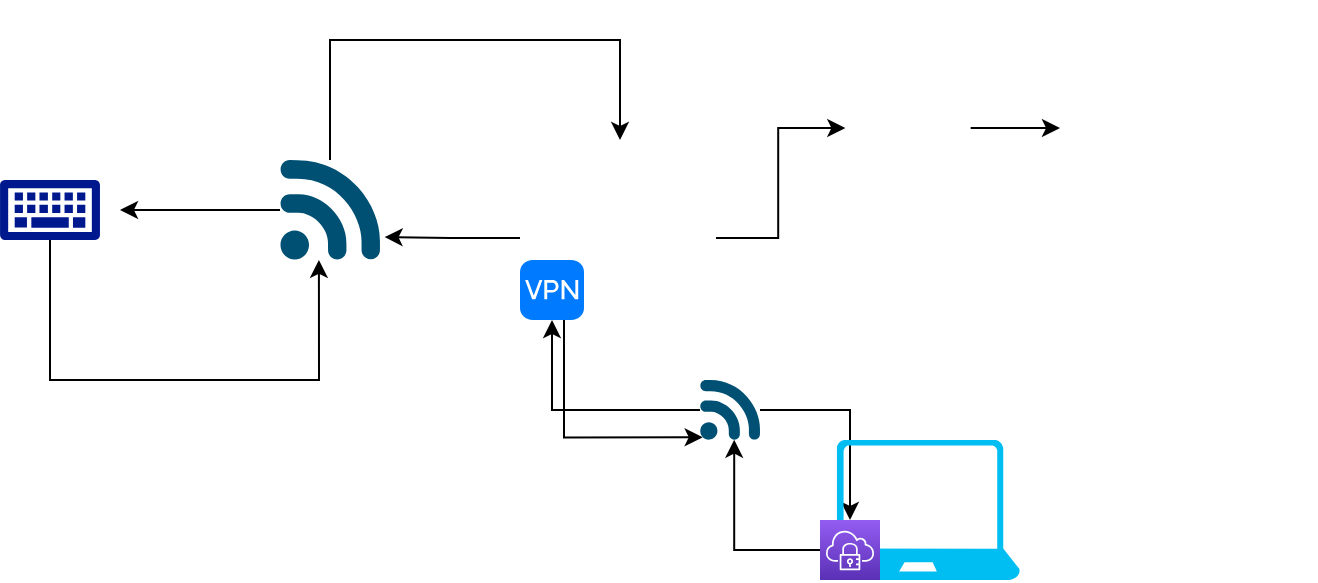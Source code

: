 <mxfile version="13.1.3" type="github">
  <diagram id="wAX-wMHq2Bv0zb3NqRvH" name="Page-1">
    <mxGraphModel dx="1746" dy="998" grid="1" gridSize="10" guides="1" tooltips="1" connect="1" arrows="1" fold="1" page="1" pageScale="1" pageWidth="827" pageHeight="1169" math="0" shadow="0">
      <root>
        <mxCell id="0" />
        <mxCell id="1" parent="0" />
        <mxCell id="d4zSdRbsA9QHT7K2mf8D-13" style="edgeStyle=orthogonalEdgeStyle;rounded=0;orthogonalLoop=1;jettySize=auto;html=1;" edge="1" parent="1" source="d4zSdRbsA9QHT7K2mf8D-11" target="d4zSdRbsA9QHT7K2mf8D-9">
          <mxGeometry relative="1" as="geometry" />
        </mxCell>
        <mxCell id="S0M7ZQBZUYb1YyoEZiFY-18" style="edgeStyle=orthogonalEdgeStyle;rounded=0;orthogonalLoop=1;jettySize=auto;html=1;" parent="1" source="S0M7ZQBZUYb1YyoEZiFY-1" target="S0M7ZQBZUYb1YyoEZiFY-17" edge="1">
          <mxGeometry relative="1" as="geometry" />
        </mxCell>
        <mxCell id="d4zSdRbsA9QHT7K2mf8D-3" style="edgeStyle=orthogonalEdgeStyle;rounded=0;orthogonalLoop=1;jettySize=auto;html=1;entryX=1.046;entryY=0.77;entryDx=0;entryDy=0;entryPerimeter=0;" edge="1" parent="1" source="S0M7ZQBZUYb1YyoEZiFY-1" target="d4zSdRbsA9QHT7K2mf8D-1">
          <mxGeometry relative="1" as="geometry" />
        </mxCell>
        <mxCell id="S0M7ZQBZUYb1YyoEZiFY-1" value="" style="shape=image;html=1;verticalAlign=top;verticalLabelPosition=bottom;labelBackgroundColor=#ffffff;imageAspect=0;aspect=fixed;image=https://cdn4.iconfinder.com/data/icons/logos-and-brands/512/272_Raspberry_Pi_logo-128.png;fontFamily=SF Pro;" parent="1" vertex="1">
          <mxGeometry x="390" y="350" width="98" height="98" as="geometry" />
        </mxCell>
        <mxCell id="S0M7ZQBZUYb1YyoEZiFY-10" value="" style="shape=image;html=1;verticalAlign=top;verticalLabelPosition=bottom;labelBackgroundColor=#ffffff;imageAspect=0;aspect=fixed;image=https://cdn2.iconfinder.com/data/icons/pack1-baco-flurry-icons-style/128/XAMPP.png" parent="1" vertex="1">
          <mxGeometry x="460" y="410" width="40" height="40" as="geometry" />
        </mxCell>
        <mxCell id="S0M7ZQBZUYb1YyoEZiFY-20" style="edgeStyle=orthogonalEdgeStyle;rounded=0;orthogonalLoop=1;jettySize=auto;html=1;" parent="1" source="S0M7ZQBZUYb1YyoEZiFY-17" target="S0M7ZQBZUYb1YyoEZiFY-19" edge="1">
          <mxGeometry relative="1" as="geometry" />
        </mxCell>
        <mxCell id="S0M7ZQBZUYb1YyoEZiFY-17" value="" style="shape=image;html=1;verticalAlign=top;verticalLabelPosition=bottom;labelBackgroundColor=#ffffff;imageAspect=0;aspect=fixed;image=https://cdn3.iconfinder.com/data/icons/google-material-design-icons/48/ic_settings_input_hdmi_48px-128.png;rotation=50;" parent="1" vertex="1">
          <mxGeometry x="560" y="320" width="48" height="48" as="geometry" />
        </mxCell>
        <mxCell id="S0M7ZQBZUYb1YyoEZiFY-19" value="" style="shape=image;html=1;verticalAlign=top;verticalLabelPosition=bottom;labelBackgroundColor=#ffffff;imageAspect=0;aspect=fixed;image=https://cdn2.iconfinder.com/data/icons/ios-7-icons/50/tv-128.png" parent="1" vertex="1">
          <mxGeometry x="660" y="280" width="128" height="128" as="geometry" />
        </mxCell>
        <mxCell id="S0M7ZQBZUYb1YyoEZiFY-21" value="" style="shape=image;html=1;verticalAlign=top;verticalLabelPosition=bottom;labelBackgroundColor=#ffffff;imageAspect=0;aspect=fixed;image=https://cdn4.iconfinder.com/data/icons/flat-brand-logo-2/512/lg-128.png" parent="1" vertex="1">
          <mxGeometry x="695" y="310" width="58" height="58" as="geometry" />
        </mxCell>
        <mxCell id="d4zSdRbsA9QHT7K2mf8D-2" style="edgeStyle=orthogonalEdgeStyle;rounded=0;orthogonalLoop=1;jettySize=auto;html=1;" edge="1" parent="1" source="d4zSdRbsA9QHT7K2mf8D-1">
          <mxGeometry relative="1" as="geometry">
            <mxPoint x="190" y="385" as="targetPoint" />
          </mxGeometry>
        </mxCell>
        <mxCell id="d4zSdRbsA9QHT7K2mf8D-7" style="edgeStyle=orthogonalEdgeStyle;rounded=0;orthogonalLoop=1;jettySize=auto;html=1;" edge="1" parent="1" source="d4zSdRbsA9QHT7K2mf8D-1">
          <mxGeometry relative="1" as="geometry">
            <mxPoint x="440" y="350" as="targetPoint" />
            <Array as="points">
              <mxPoint x="295" y="300" />
              <mxPoint x="440" y="300" />
            </Array>
          </mxGeometry>
        </mxCell>
        <mxCell id="d4zSdRbsA9QHT7K2mf8D-1" value="" style="points=[[0.005,0.09,0],[0.08,0,0],[0.76,0.25,0],[1,0.92,0],[0.91,0.995,0],[0.57,0.995,0],[0.045,0.955,0],[0.005,0.43,0]];verticalLabelPosition=bottom;html=1;verticalAlign=top;aspect=fixed;align=center;pointerEvents=1;shape=mxgraph.cisco19.3g_4g_indicator;fillColor=#005073;strokeColor=none;" vertex="1" parent="1">
          <mxGeometry x="270" y="360" width="50" height="50" as="geometry" />
        </mxCell>
        <mxCell id="d4zSdRbsA9QHT7K2mf8D-5" style="edgeStyle=orthogonalEdgeStyle;rounded=0;orthogonalLoop=1;jettySize=auto;html=1;entryX=0.389;entryY=0.999;entryDx=0;entryDy=0;entryPerimeter=0;" edge="1" parent="1" source="d4zSdRbsA9QHT7K2mf8D-4" target="d4zSdRbsA9QHT7K2mf8D-1">
          <mxGeometry relative="1" as="geometry">
            <mxPoint x="290" y="470" as="targetPoint" />
            <Array as="points">
              <mxPoint x="155" y="470" />
              <mxPoint x="290" y="470" />
            </Array>
          </mxGeometry>
        </mxCell>
        <mxCell id="d4zSdRbsA9QHT7K2mf8D-4" value="" style="aspect=fixed;pointerEvents=1;shadow=0;dashed=0;html=1;strokeColor=none;labelPosition=center;verticalLabelPosition=bottom;verticalAlign=top;align=center;fillColor=#00188D;shape=mxgraph.mscae.enterprise.keyboard" vertex="1" parent="1">
          <mxGeometry x="130" y="370" width="50" height="30" as="geometry" />
        </mxCell>
        <mxCell id="d4zSdRbsA9QHT7K2mf8D-15" style="edgeStyle=orthogonalEdgeStyle;rounded=0;orthogonalLoop=1;jettySize=auto;html=1;entryX=0.045;entryY=0.955;entryDx=0;entryDy=0;entryPerimeter=0;" edge="1" parent="1" target="d4zSdRbsA9QHT7K2mf8D-11">
          <mxGeometry relative="1" as="geometry">
            <mxPoint x="412" y="440" as="sourcePoint" />
            <Array as="points">
              <mxPoint x="412" y="499" />
            </Array>
          </mxGeometry>
        </mxCell>
        <mxCell id="d4zSdRbsA9QHT7K2mf8D-8" value="" style="html=1;strokeWidth=1;shadow=0;dashed=0;shape=mxgraph.ios7.misc.vpn;fillColor=#007AFF;strokeColor=none;buttonText=;strokeColor2=#222222;fontColor=#222222;fontSize=8;verticalLabelPosition=bottom;verticalAlign=top;align=center;" vertex="1" parent="1">
          <mxGeometry x="390" y="410" width="32" height="30" as="geometry" />
        </mxCell>
        <mxCell id="d4zSdRbsA9QHT7K2mf8D-10" value="" style="verticalLabelPosition=bottom;html=1;verticalAlign=top;align=center;strokeColor=none;fillColor=#00BEF2;shape=mxgraph.azure.laptop;pointerEvents=1;" vertex="1" parent="1">
          <mxGeometry x="540" y="500" width="100" height="70" as="geometry" />
        </mxCell>
        <mxCell id="d4zSdRbsA9QHT7K2mf8D-12" style="edgeStyle=orthogonalEdgeStyle;rounded=0;orthogonalLoop=1;jettySize=auto;html=1;entryX=0.57;entryY=0.995;entryDx=0;entryDy=0;entryPerimeter=0;" edge="1" parent="1" source="d4zSdRbsA9QHT7K2mf8D-9" target="d4zSdRbsA9QHT7K2mf8D-11">
          <mxGeometry relative="1" as="geometry" />
        </mxCell>
        <mxCell id="d4zSdRbsA9QHT7K2mf8D-9" value="" style="outlineConnect=0;fontColor=#232F3E;gradientColor=#945DF2;gradientDirection=north;fillColor=#5A30B5;strokeColor=#ffffff;dashed=0;verticalLabelPosition=bottom;verticalAlign=top;align=center;html=1;fontSize=12;fontStyle=0;aspect=fixed;shape=mxgraph.aws4.resourceIcon;resIcon=mxgraph.aws4.client_vpn;" vertex="1" parent="1">
          <mxGeometry x="540" y="540" width="30" height="30" as="geometry" />
        </mxCell>
        <mxCell id="d4zSdRbsA9QHT7K2mf8D-17" style="edgeStyle=orthogonalEdgeStyle;rounded=0;orthogonalLoop=1;jettySize=auto;html=1;" edge="1" parent="1" source="d4zSdRbsA9QHT7K2mf8D-11" target="d4zSdRbsA9QHT7K2mf8D-8">
          <mxGeometry relative="1" as="geometry" />
        </mxCell>
        <mxCell id="d4zSdRbsA9QHT7K2mf8D-11" value="" style="points=[[0.005,0.09,0],[0.08,0,0],[0.76,0.25,0],[1,0.92,0],[0.91,0.995,0],[0.57,0.995,0],[0.045,0.955,0],[0.005,0.43,0]];verticalLabelPosition=bottom;html=1;verticalAlign=top;aspect=fixed;align=center;pointerEvents=1;shape=mxgraph.cisco19.3g_4g_indicator;fillColor=#005073;strokeColor=none;" vertex="1" parent="1">
          <mxGeometry x="480" y="470" width="30" height="30" as="geometry" />
        </mxCell>
      </root>
    </mxGraphModel>
  </diagram>
</mxfile>

